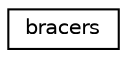 digraph "Graphical Class Hierarchy"
{
 // LATEX_PDF_SIZE
  edge [fontname="Helvetica",fontsize="10",labelfontname="Helvetica",labelfontsize="10"];
  node [fontname="Helvetica",fontsize="10",shape=record];
  rankdir="LR";
  Node0 [label="bracers",height=0.2,width=0.4,color="black", fillcolor="white", style="filled",URL="$classbracers.html",tooltip=" "];
}
